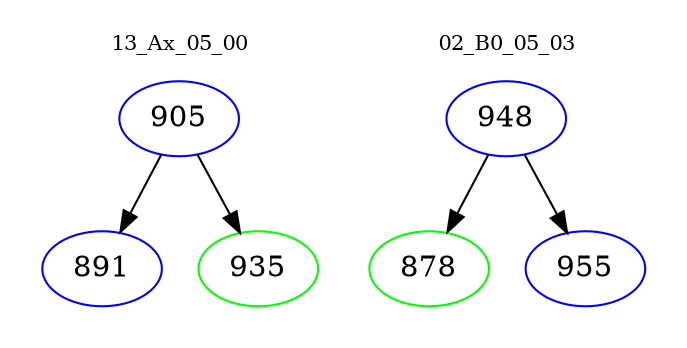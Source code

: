digraph{
subgraph cluster_0 {
color = white
label = "13_Ax_05_00";
fontsize=10;
T0_905 [label="905", color="blue"]
T0_905 -> T0_891 [color="black"]
T0_891 [label="891", color="blue"]
T0_905 -> T0_935 [color="black"]
T0_935 [label="935", color="green"]
}
subgraph cluster_1 {
color = white
label = "02_B0_05_03";
fontsize=10;
T1_948 [label="948", color="blue"]
T1_948 -> T1_878 [color="black"]
T1_878 [label="878", color="green"]
T1_948 -> T1_955 [color="black"]
T1_955 [label="955", color="blue"]
}
}
